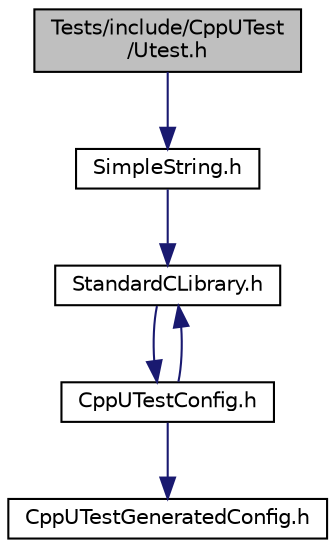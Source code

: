 digraph "Tests/include/CppUTest/Utest.h"
{
 // LATEX_PDF_SIZE
  edge [fontname="Helvetica",fontsize="10",labelfontname="Helvetica",labelfontsize="10"];
  node [fontname="Helvetica",fontsize="10",shape=record];
  Node1 [label="Tests/include/CppUTest\l/Utest.h",height=0.2,width=0.4,color="black", fillcolor="grey75", style="filled", fontcolor="black",tooltip=" "];
  Node1 -> Node2 [color="midnightblue",fontsize="10",style="solid",fontname="Helvetica"];
  Node2 [label="SimpleString.h",height=0.2,width=0.4,color="black", fillcolor="white", style="filled",URL="$SimpleString_8h.html",tooltip=" "];
  Node2 -> Node3 [color="midnightblue",fontsize="10",style="solid",fontname="Helvetica"];
  Node3 [label="StandardCLibrary.h",height=0.2,width=0.4,color="black", fillcolor="white", style="filled",URL="$StandardCLibrary_8h.html",tooltip=" "];
  Node3 -> Node4 [color="midnightblue",fontsize="10",style="solid",fontname="Helvetica"];
  Node4 [label="CppUTestConfig.h",height=0.2,width=0.4,color="black", fillcolor="white", style="filled",URL="$CppUTestConfig_8h.html",tooltip=" "];
  Node4 -> Node5 [color="midnightblue",fontsize="10",style="solid",fontname="Helvetica"];
  Node5 [label="CppUTestGeneratedConfig.h",height=0.2,width=0.4,color="black", fillcolor="white", style="filled",URL="$CppUTestGeneratedConfig_8h.html",tooltip=" "];
  Node4 -> Node3 [color="midnightblue",fontsize="10",style="solid",fontname="Helvetica"];
}
